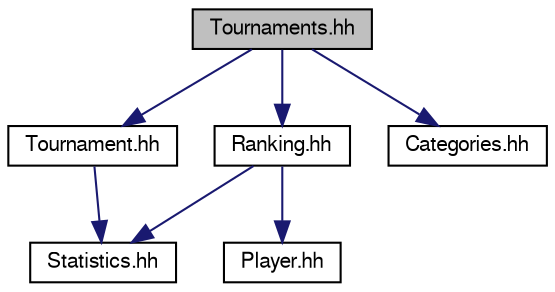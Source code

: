 digraph "Tournaments.hh"
{
 // LATEX_PDF_SIZE
  edge [fontname="FreeSans",fontsize="10",labelfontname="FreeSans",labelfontsize="10"];
  node [fontname="FreeSans",fontsize="10",shape=record];
  Node1 [label="Tournaments.hh",height=0.2,width=0.4,color="black", fillcolor="grey75", style="filled", fontcolor="black",tooltip="Especificación de la clase Tournaments."];
  Node1 -> Node2 [color="midnightblue",fontsize="10",style="solid"];
  Node2 [label="Tournament.hh",height=0.2,width=0.4,color="black", fillcolor="white", style="filled",URL="$_tournament_8hh.html",tooltip="Especificación de la clase Tournament."];
  Node2 -> Node3 [color="midnightblue",fontsize="10",style="solid"];
  Node3 [label="Statistics.hh",height=0.2,width=0.4,color="black", fillcolor="white", style="filled",URL="$_statistics_8hh.html",tooltip="Especificación de la clase Statistics."];
  Node1 -> Node4 [color="midnightblue",fontsize="10",style="solid"];
  Node4 [label="Ranking.hh",height=0.2,width=0.4,color="black", fillcolor="white", style="filled",URL="$_ranking_8hh.html",tooltip="Especificación de la clase Ranking."];
  Node4 -> Node3 [color="midnightblue",fontsize="10",style="solid"];
  Node4 -> Node5 [color="midnightblue",fontsize="10",style="solid"];
  Node5 [label="Player.hh",height=0.2,width=0.4,color="black", fillcolor="white", style="filled",URL="$_player_8hh.html",tooltip="Especificación de la clase Player."];
  Node1 -> Node6 [color="midnightblue",fontsize="10",style="solid"];
  Node6 [label="Categories.hh",height=0.2,width=0.4,color="black", fillcolor="white", style="filled",URL="$_categories_8hh.html",tooltip="Especificación de la clase Categories."];
}
